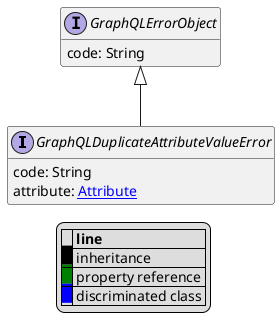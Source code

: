 @startuml

hide empty fields
hide empty methods
legend
|= |= line |
|<back:black>   </back>| inheritance |
|<back:green>   </back>| property reference |
|<back:blue>   </back>| discriminated class |
endlegend
interface GraphQLDuplicateAttributeValueError [[GraphQLDuplicateAttributeValueError.svg]] extends GraphQLErrorObject {
    code: String
    attribute: [[Attribute.svg Attribute]]
}
interface GraphQLErrorObject [[GraphQLErrorObject.svg]]  {
    code: String
}





@enduml
